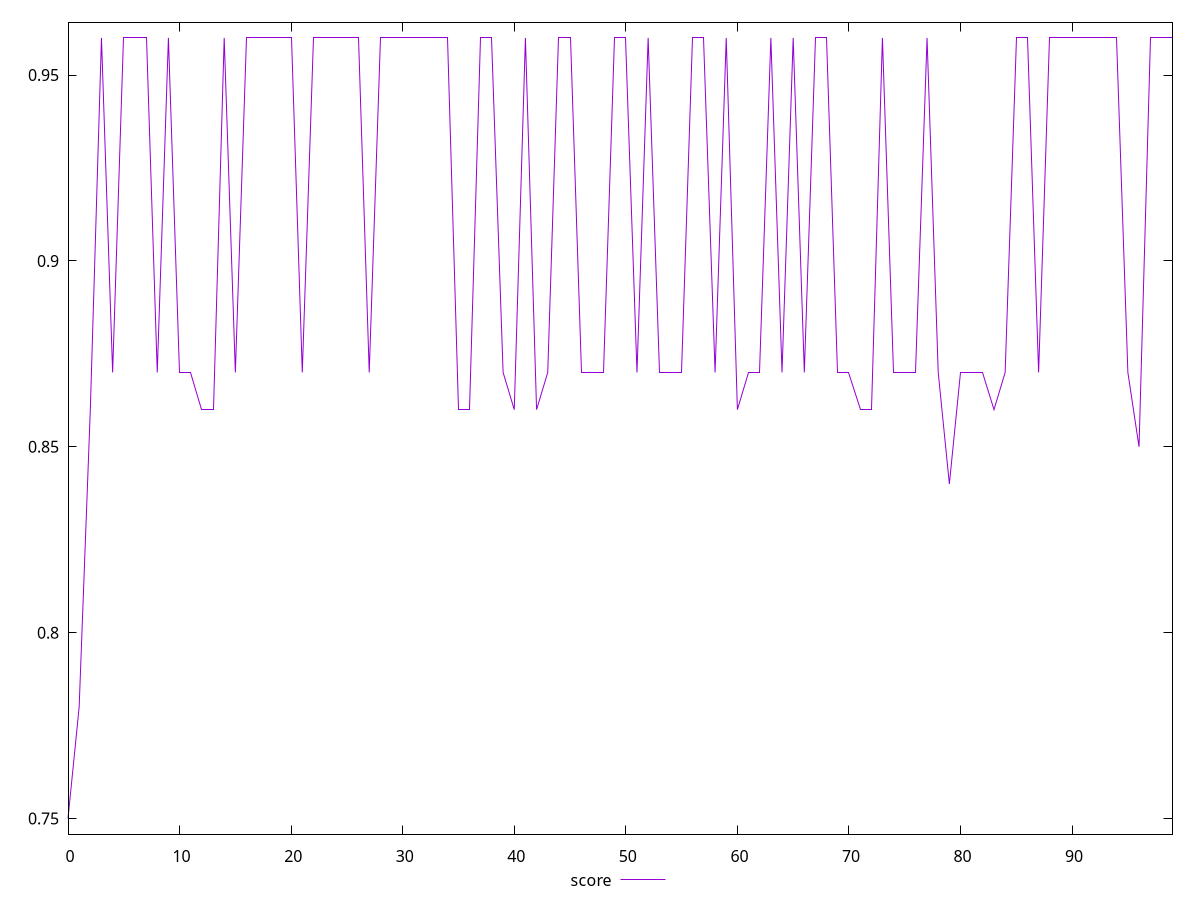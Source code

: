 reset

$score <<EOF
0 0.75
1 0.78
2 0.86
3 0.96
4 0.87
5 0.96
6 0.96
7 0.96
8 0.87
9 0.96
10 0.87
11 0.87
12 0.86
13 0.86
14 0.96
15 0.87
16 0.96
17 0.96
18 0.96
19 0.96
20 0.96
21 0.87
22 0.96
23 0.96
24 0.96
25 0.96
26 0.96
27 0.87
28 0.96
29 0.96
30 0.96
31 0.96
32 0.96
33 0.96
34 0.96
35 0.86
36 0.86
37 0.96
38 0.96
39 0.87
40 0.86
41 0.96
42 0.86
43 0.87
44 0.96
45 0.96
46 0.87
47 0.87
48 0.87
49 0.96
50 0.96
51 0.87
52 0.96
53 0.87
54 0.87
55 0.87
56 0.96
57 0.96
58 0.87
59 0.96
60 0.86
61 0.87
62 0.87
63 0.96
64 0.87
65 0.96
66 0.87
67 0.96
68 0.96
69 0.87
70 0.87
71 0.86
72 0.86
73 0.96
74 0.87
75 0.87
76 0.87
77 0.96
78 0.87
79 0.84
80 0.87
81 0.87
82 0.87
83 0.86
84 0.87
85 0.96
86 0.96
87 0.87
88 0.96
89 0.96
90 0.96
91 0.96
92 0.96
93 0.96
94 0.96
95 0.87
96 0.85
97 0.96
98 0.96
99 0.96
EOF

set key outside below
set xrange [0:99]
set yrange [0.7458:0.9642]
set trange [0.7458:0.9642]
set terminal svg size 640, 500 enhanced background rgb 'white'
set output "report_00019_2021-02-10T18-14-37.922Z//interactive/samples/pages+cached+noadtech+nomedia+nocss/score/values.svg"

plot $score title "score" with line

reset
